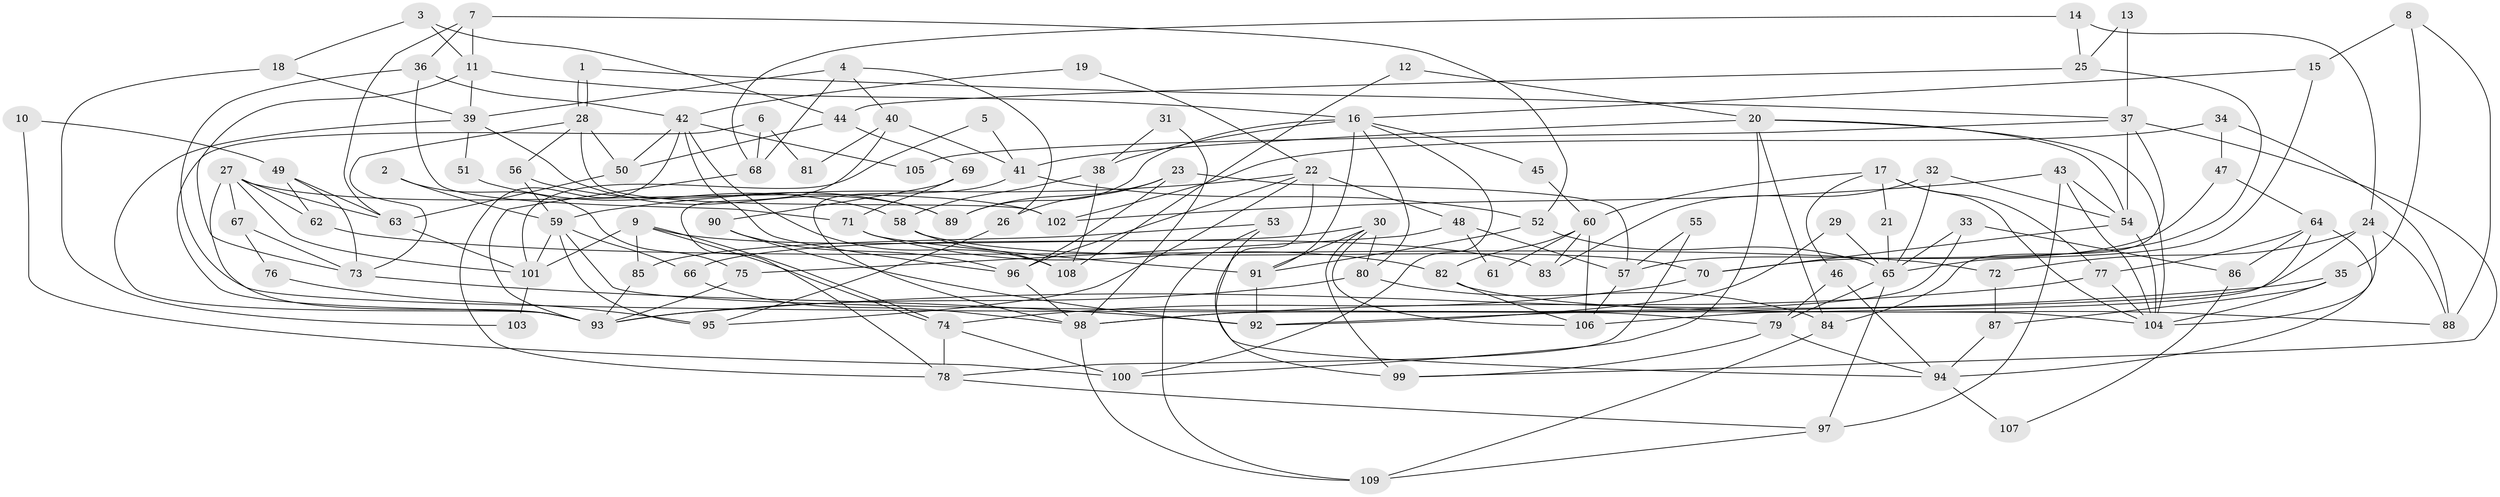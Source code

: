 // coarse degree distribution, {10: 0.06818181818181818, 3: 0.18181818181818182, 2: 0.13636363636363635, 9: 0.045454545454545456, 7: 0.13636363636363635, 12: 0.06818181818181818, 4: 0.09090909090909091, 5: 0.11363636363636363, 6: 0.045454545454545456, 11: 0.045454545454545456, 13: 0.022727272727272728, 8: 0.045454545454545456}
// Generated by graph-tools (version 1.1) at 2025/51/03/04/25 22:51:03]
// undirected, 109 vertices, 218 edges
graph export_dot {
  node [color=gray90,style=filled];
  1;
  2;
  3;
  4;
  5;
  6;
  7;
  8;
  9;
  10;
  11;
  12;
  13;
  14;
  15;
  16;
  17;
  18;
  19;
  20;
  21;
  22;
  23;
  24;
  25;
  26;
  27;
  28;
  29;
  30;
  31;
  32;
  33;
  34;
  35;
  36;
  37;
  38;
  39;
  40;
  41;
  42;
  43;
  44;
  45;
  46;
  47;
  48;
  49;
  50;
  51;
  52;
  53;
  54;
  55;
  56;
  57;
  58;
  59;
  60;
  61;
  62;
  63;
  64;
  65;
  66;
  67;
  68;
  69;
  70;
  71;
  72;
  73;
  74;
  75;
  76;
  77;
  78;
  79;
  80;
  81;
  82;
  83;
  84;
  85;
  86;
  87;
  88;
  89;
  90;
  91;
  92;
  93;
  94;
  95;
  96;
  97;
  98;
  99;
  100;
  101;
  102;
  103;
  104;
  105;
  106;
  107;
  108;
  109;
  1 -- 28;
  1 -- 28;
  1 -- 37;
  2 -- 75;
  2 -- 59;
  3 -- 11;
  3 -- 44;
  3 -- 18;
  4 -- 39;
  4 -- 26;
  4 -- 40;
  4 -- 68;
  5 -- 101;
  5 -- 41;
  6 -- 68;
  6 -- 93;
  6 -- 81;
  7 -- 52;
  7 -- 63;
  7 -- 11;
  7 -- 36;
  8 -- 88;
  8 -- 15;
  8 -- 35;
  9 -- 74;
  9 -- 74;
  9 -- 101;
  9 -- 83;
  9 -- 85;
  10 -- 49;
  10 -- 100;
  11 -- 16;
  11 -- 39;
  11 -- 73;
  12 -- 20;
  12 -- 108;
  13 -- 37;
  13 -- 25;
  14 -- 68;
  14 -- 24;
  14 -- 25;
  15 -- 16;
  15 -- 65;
  16 -- 80;
  16 -- 89;
  16 -- 38;
  16 -- 45;
  16 -- 91;
  16 -- 100;
  17 -- 46;
  17 -- 104;
  17 -- 21;
  17 -- 60;
  17 -- 77;
  18 -- 39;
  18 -- 103;
  19 -- 42;
  19 -- 22;
  20 -- 54;
  20 -- 84;
  20 -- 41;
  20 -- 100;
  20 -- 104;
  21 -- 65;
  22 -- 59;
  22 -- 96;
  22 -- 48;
  22 -- 95;
  22 -- 99;
  23 -- 96;
  23 -- 89;
  23 -- 26;
  23 -- 57;
  24 -- 104;
  24 -- 92;
  24 -- 72;
  24 -- 88;
  25 -- 70;
  25 -- 44;
  26 -- 95;
  27 -- 63;
  27 -- 101;
  27 -- 62;
  27 -- 67;
  27 -- 93;
  27 -- 102;
  28 -- 102;
  28 -- 50;
  28 -- 56;
  28 -- 73;
  29 -- 65;
  29 -- 92;
  30 -- 99;
  30 -- 91;
  30 -- 66;
  30 -- 80;
  30 -- 106;
  31 -- 98;
  31 -- 38;
  32 -- 54;
  32 -- 83;
  32 -- 65;
  33 -- 98;
  33 -- 65;
  33 -- 86;
  34 -- 102;
  34 -- 88;
  34 -- 47;
  35 -- 104;
  35 -- 87;
  35 -- 93;
  36 -- 71;
  36 -- 42;
  36 -- 79;
  37 -- 99;
  37 -- 84;
  37 -- 54;
  37 -- 105;
  38 -- 108;
  38 -- 58;
  39 -- 93;
  39 -- 51;
  39 -- 89;
  40 -- 41;
  40 -- 78;
  40 -- 81;
  41 -- 98;
  41 -- 52;
  42 -- 78;
  42 -- 50;
  42 -- 96;
  42 -- 105;
  42 -- 108;
  43 -- 54;
  43 -- 97;
  43 -- 102;
  43 -- 104;
  44 -- 50;
  44 -- 69;
  45 -- 60;
  46 -- 79;
  46 -- 94;
  47 -- 57;
  47 -- 64;
  48 -- 57;
  48 -- 61;
  48 -- 75;
  49 -- 73;
  49 -- 62;
  49 -- 63;
  50 -- 63;
  51 -- 58;
  52 -- 91;
  52 -- 65;
  53 -- 85;
  53 -- 94;
  53 -- 109;
  54 -- 104;
  54 -- 70;
  55 -- 57;
  55 -- 78;
  56 -- 59;
  56 -- 89;
  57 -- 106;
  58 -- 70;
  58 -- 108;
  59 -- 66;
  59 -- 104;
  59 -- 95;
  59 -- 101;
  60 -- 106;
  60 -- 61;
  60 -- 82;
  60 -- 83;
  62 -- 72;
  63 -- 101;
  64 -- 77;
  64 -- 86;
  64 -- 94;
  64 -- 106;
  65 -- 79;
  65 -- 97;
  66 -- 98;
  67 -- 73;
  67 -- 76;
  68 -- 93;
  69 -- 90;
  69 -- 71;
  70 -- 74;
  71 -- 82;
  71 -- 91;
  72 -- 87;
  73 -- 92;
  74 -- 100;
  74 -- 78;
  75 -- 93;
  76 -- 95;
  77 -- 104;
  77 -- 98;
  78 -- 97;
  79 -- 94;
  79 -- 99;
  80 -- 93;
  80 -- 84;
  82 -- 106;
  82 -- 88;
  84 -- 109;
  85 -- 93;
  86 -- 107;
  87 -- 94;
  90 -- 92;
  90 -- 96;
  91 -- 92;
  94 -- 107;
  96 -- 98;
  97 -- 109;
  98 -- 109;
  101 -- 103;
}
